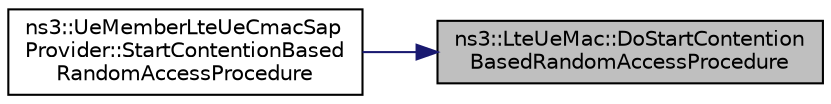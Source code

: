 digraph "ns3::LteUeMac::DoStartContentionBasedRandomAccessProcedure"
{
 // LATEX_PDF_SIZE
  edge [fontname="Helvetica",fontsize="10",labelfontname="Helvetica",labelfontsize="10"];
  node [fontname="Helvetica",fontsize="10",shape=record];
  rankdir="RL";
  Node1 [label="ns3::LteUeMac::DoStartContention\lBasedRandomAccessProcedure",height=0.2,width=0.4,color="black", fillcolor="grey75", style="filled", fontcolor="black",tooltip="Start contention based random access procedure function."];
  Node1 -> Node2 [dir="back",color="midnightblue",fontsize="10",style="solid",fontname="Helvetica"];
  Node2 [label="ns3::UeMemberLteUeCmacSap\lProvider::StartContentionBased\lRandomAccessProcedure",height=0.2,width=0.4,color="black", fillcolor="white", style="filled",URL="$classns3_1_1_ue_member_lte_ue_cmac_sap_provider.html#a6208f805f186807f4696669db0a428ee",tooltip="tell the MAC to start a contention-based random access procedure, e.g., to perform RRC connection est..."];
}
